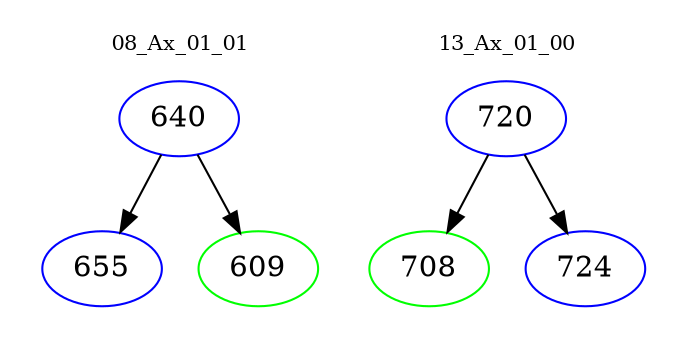 digraph{
subgraph cluster_0 {
color = white
label = "08_Ax_01_01";
fontsize=10;
T0_640 [label="640", color="blue"]
T0_640 -> T0_655 [color="black"]
T0_655 [label="655", color="blue"]
T0_640 -> T0_609 [color="black"]
T0_609 [label="609", color="green"]
}
subgraph cluster_1 {
color = white
label = "13_Ax_01_00";
fontsize=10;
T1_720 [label="720", color="blue"]
T1_720 -> T1_708 [color="black"]
T1_708 [label="708", color="green"]
T1_720 -> T1_724 [color="black"]
T1_724 [label="724", color="blue"]
}
}
